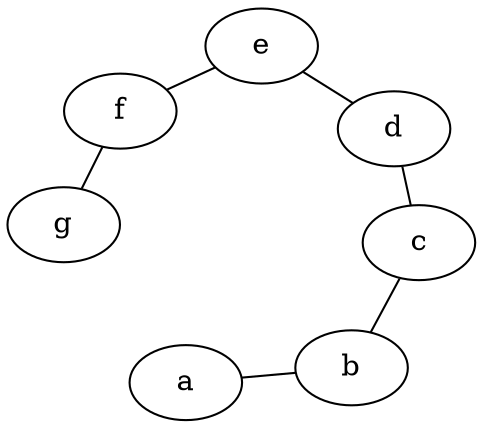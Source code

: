 graph G {
layout=fdp
a--b
b--c
c--d
d--e
e--f
f--g

h[style=invis]
h--a[style=invis]
h--b[style=invis]
h--c[style=invis]
h--d[style=invis]
h--e[style=invis]
h--f[style=invis]
h--g[style=invis]
}